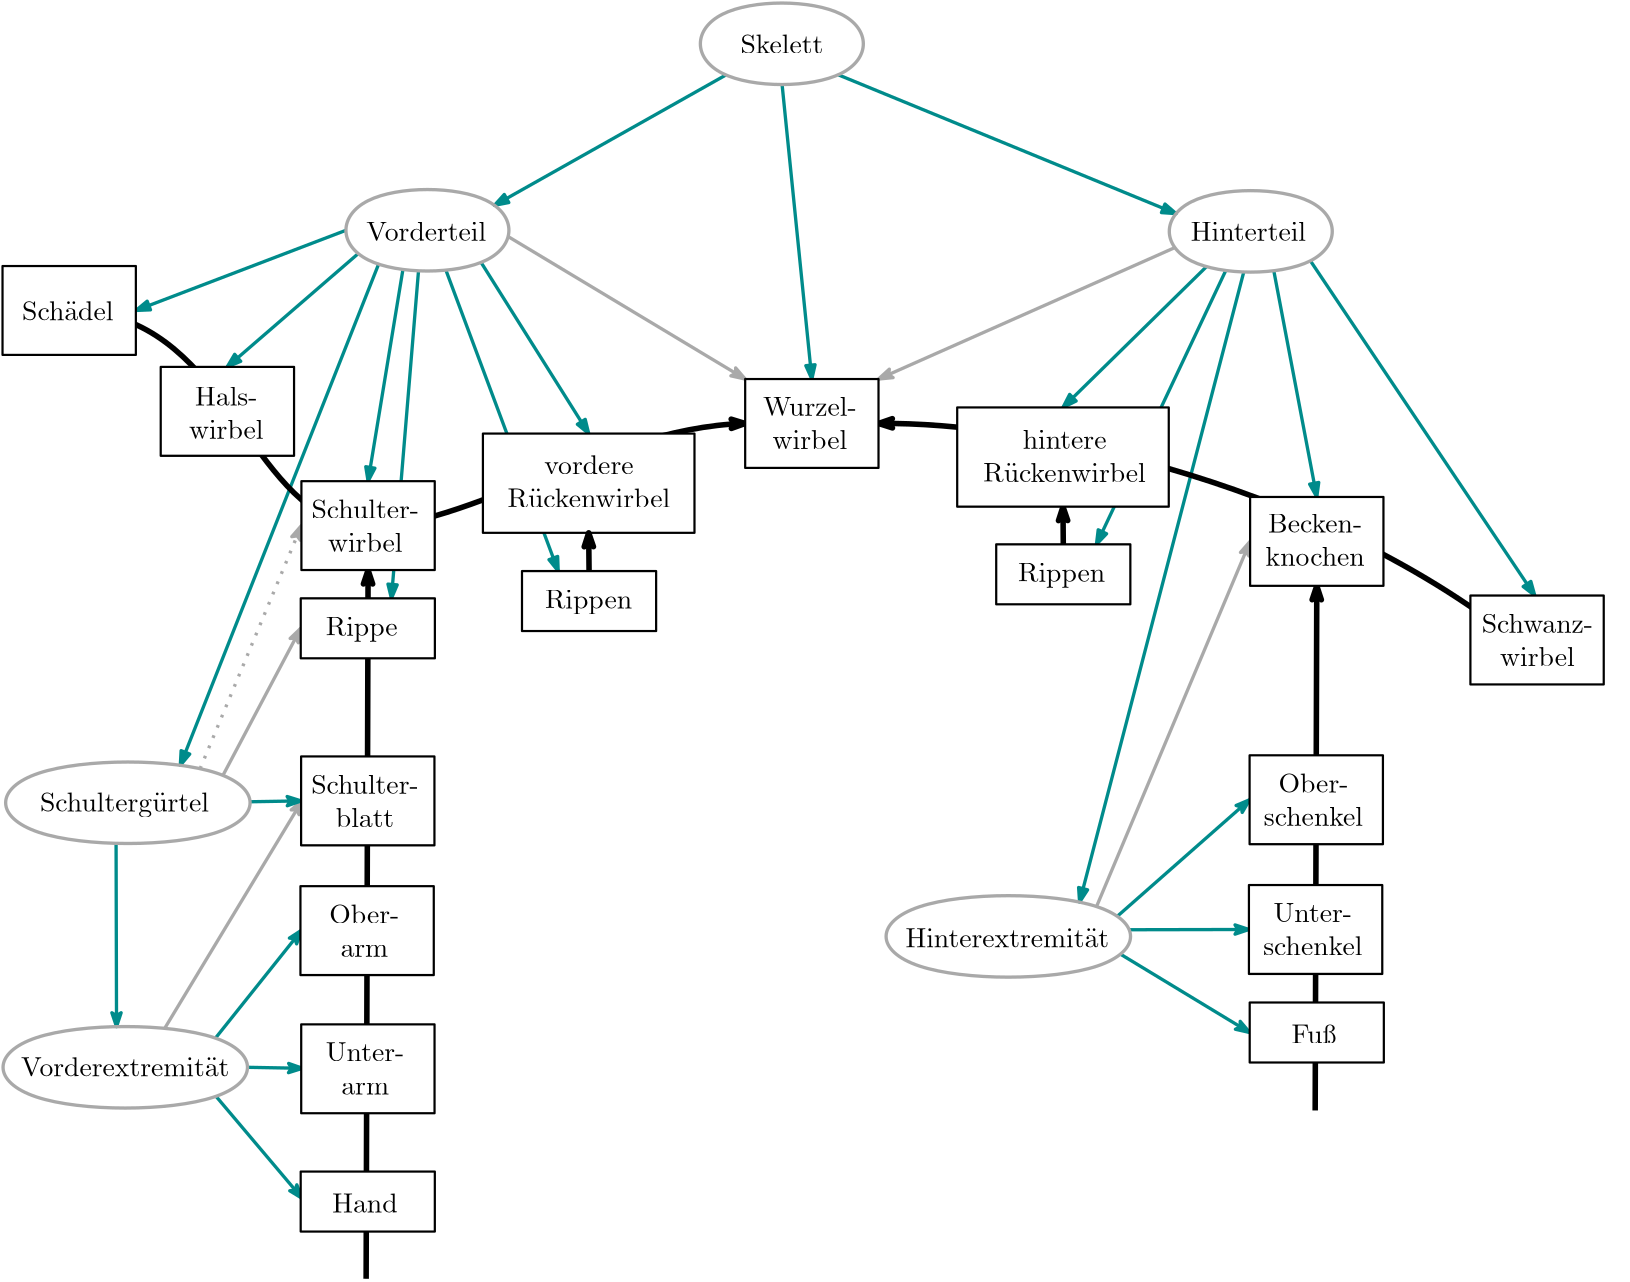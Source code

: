 <?xml version="1.0"?>
<!DOCTYPE ipe SYSTEM "ipe.dtd">
<ipe version="70212" creator="Ipe 7.2.13">
<info created="D:20200512152719" modified="D:20200514163525"/>
<ipestyle name="basic">
<symbol name="arrow/arc(spx)">
<path stroke="sym-stroke" fill="sym-stroke" pen="sym-pen">
0 0 m
-1 0.333 l
-1 -0.333 l
h
</path>
</symbol>
<symbol name="arrow/farc(spx)">
<path stroke="sym-stroke" fill="white" pen="sym-pen">
0 0 m
-1 0.333 l
-1 -0.333 l
h
</path>
</symbol>
<symbol name="arrow/ptarc(spx)">
<path stroke="sym-stroke" fill="sym-stroke" pen="sym-pen">
0 0 m
-1 0.333 l
-0.8 0 l
-1 -0.333 l
h
</path>
</symbol>
<symbol name="arrow/fptarc(spx)">
<path stroke="sym-stroke" fill="white" pen="sym-pen">
0 0 m
-1 0.333 l
-0.8 0 l
-1 -0.333 l
h
</path>
</symbol>
<symbol name="mark/circle(sx)" transformations="translations">
<path fill="sym-stroke">
0.6 0 0 0.6 0 0 e
0.4 0 0 0.4 0 0 e
</path>
</symbol>
<symbol name="mark/disk(sx)" transformations="translations">
<path fill="sym-stroke">
0.6 0 0 0.6 0 0 e
</path>
</symbol>
<symbol name="mark/fdisk(sfx)" transformations="translations">
<group>
<path fill="sym-fill">
0.5 0 0 0.5 0 0 e
</path>
<path fill="sym-stroke" fillrule="eofill">
0.6 0 0 0.6 0 0 e
0.4 0 0 0.4 0 0 e
</path>
</group>
</symbol>
<symbol name="mark/box(sx)" transformations="translations">
<path fill="sym-stroke" fillrule="eofill">
-0.6 -0.6 m
0.6 -0.6 l
0.6 0.6 l
-0.6 0.6 l
h
-0.4 -0.4 m
0.4 -0.4 l
0.4 0.4 l
-0.4 0.4 l
h
</path>
</symbol>
<symbol name="mark/square(sx)" transformations="translations">
<path fill="sym-stroke">
-0.6 -0.6 m
0.6 -0.6 l
0.6 0.6 l
-0.6 0.6 l
h
</path>
</symbol>
<symbol name="mark/fsquare(sfx)" transformations="translations">
<group>
<path fill="sym-fill">
-0.5 -0.5 m
0.5 -0.5 l
0.5 0.5 l
-0.5 0.5 l
h
</path>
<path fill="sym-stroke" fillrule="eofill">
-0.6 -0.6 m
0.6 -0.6 l
0.6 0.6 l
-0.6 0.6 l
h
-0.4 -0.4 m
0.4 -0.4 l
0.4 0.4 l
-0.4 0.4 l
h
</path>
</group>
</symbol>
<symbol name="mark/cross(sx)" transformations="translations">
<group>
<path fill="sym-stroke">
-0.43 -0.57 m
0.57 0.43 l
0.43 0.57 l
-0.57 -0.43 l
h
</path>
<path fill="sym-stroke">
-0.43 0.57 m
0.57 -0.43 l
0.43 -0.57 l
-0.57 0.43 l
h
</path>
</group>
</symbol>
<symbol name="arrow/fnormal(spx)">
<path stroke="sym-stroke" fill="white" pen="sym-pen">
0 0 m
-1 0.333 l
-1 -0.333 l
h
</path>
</symbol>
<symbol name="arrow/pointed(spx)">
<path stroke="sym-stroke" fill="sym-stroke" pen="sym-pen">
0 0 m
-1 0.333 l
-0.8 0 l
-1 -0.333 l
h
</path>
</symbol>
<symbol name="arrow/fpointed(spx)">
<path stroke="sym-stroke" fill="white" pen="sym-pen">
0 0 m
-1 0.333 l
-0.8 0 l
-1 -0.333 l
h
</path>
</symbol>
<symbol name="arrow/linear(spx)">
<path stroke="sym-stroke" pen="sym-pen">
-1 0.333 m
0 0 l
-1 -0.333 l
</path>
</symbol>
<symbol name="arrow/fdouble(spx)">
<path stroke="sym-stroke" fill="white" pen="sym-pen">
0 0 m
-1 0.333 l
-1 -0.333 l
h
-1 0 m
-2 0.333 l
-2 -0.333 l
h
</path>
</symbol>
<symbol name="arrow/double(spx)">
<path stroke="sym-stroke" fill="sym-stroke" pen="sym-pen">
0 0 m
-1 0.333 l
-1 -0.333 l
h
-1 0 m
-2 0.333 l
-2 -0.333 l
h
</path>
</symbol>
<pen name="heavier" value="0.8"/>
<pen name="fat" value="1.2"/>
<pen name="ultrafat" value="2"/>
<symbolsize name="large" value="5"/>
<symbolsize name="small" value="2"/>
<symbolsize name="tiny" value="1.1"/>
<arrowsize name="large" value="10"/>
<arrowsize name="small" value="5"/>
<arrowsize name="tiny" value="3"/>
<color name="red" value="1 0 0"/>
<color name="green" value="0 1 0"/>
<color name="blue" value="0 0 1"/>
<color name="yellow" value="1 1 0"/>
<color name="orange" value="1 0.647 0"/>
<color name="gold" value="1 0.843 0"/>
<color name="purple" value="0.627 0.125 0.941"/>
<color name="gray" value="0.745"/>
<color name="brown" value="0.647 0.165 0.165"/>
<color name="navy" value="0 0 0.502"/>
<color name="pink" value="1 0.753 0.796"/>
<color name="seagreen" value="0.18 0.545 0.341"/>
<color name="turquoise" value="0.251 0.878 0.816"/>
<color name="violet" value="0.933 0.51 0.933"/>
<color name="darkblue" value="0 0 0.545"/>
<color name="darkcyan" value="0 0.545 0.545"/>
<color name="darkgray" value="0.663"/>
<color name="darkgreen" value="0 0.392 0"/>
<color name="darkmagenta" value="0.545 0 0.545"/>
<color name="darkorange" value="1 0.549 0"/>
<color name="darkred" value="0.545 0 0"/>
<color name="lightblue" value="0.678 0.847 0.902"/>
<color name="lightcyan" value="0.878 1 1"/>
<color name="lightgray" value="0.827"/>
<color name="lightgreen" value="0.565 0.933 0.565"/>
<color name="lightyellow" value="1 1 0.878"/>
<dashstyle name="dashed" value="[4] 0"/>
<dashstyle name="dotted" value="[1 3] 0"/>
<dashstyle name="dash dotted" value="[4 2 1 2] 0"/>
<dashstyle name="dash dot dotted" value="[4 2 1 2 1 2] 0"/>
<textsize name="large" value="\large"/>
<textsize name="Large" value="\Large"/>
<textsize name="LARGE" value="\LARGE"/>
<textsize name="huge" value="\huge"/>
<textsize name="Huge" value="\Huge"/>
<textsize name="small" value="\small"/>
<textsize name="footnote" value="\footnotesize"/>
<textsize name="tiny" value="\tiny"/>
<textstyle name="center" begin="\begin{center}" end="\end{center}"/>
<textstyle name="itemize" begin="\begin{itemize}" end="\end{itemize}"/>
<textstyle name="item" begin="\begin{itemize}\item{}" end="\end{itemize}"/>
<gridsize name="4 pts" value="4"/>
<gridsize name="8 pts (~3 mm)" value="8"/>
<gridsize name="16 pts (~6 mm)" value="16"/>
<gridsize name="32 pts (~12 mm)" value="32"/>
<gridsize name="10 pts (~3.5 mm)" value="10"/>
<gridsize name="20 pts (~7 mm)" value="20"/>
<gridsize name="14 pts (~5 mm)" value="14"/>
<gridsize name="28 pts (~10 mm)" value="28"/>
<gridsize name="56 pts (~20 mm)" value="56"/>
<anglesize name="90 deg" value="90"/>
<anglesize name="60 deg" value="60"/>
<anglesize name="45 deg" value="45"/>
<anglesize name="30 deg" value="30"/>
<anglesize name="22.5 deg" value="22.5"/>
<opacity name="10%" value="0.1"/>
<opacity name="30%" value="0.3"/>
<opacity name="50%" value="0.5"/>
<opacity name="75%" value="0.75"/>
<tiling name="falling" angle="-60" step="4" width="1"/>
<tiling name="rising" angle="30" step="4" width="1"/>
</ipestyle>
<page>
<layer name="alpha"/>
<view layers="alpha" active="alpha"/>
<path layer="alpha" stroke="darkcyan" pen="fat" arrow="normal/small">
151.587 718.757 m
139.042 642.548 l
</path>
<path stroke="darkgray" pen="fat" arrow="pointed/small">
86.7897 536.625 m
114.799 589.569 l
</path>
<path stroke="darkgray" dash="dotted" pen="fat" arrow="pointed/small">
78.5757 539.044 m
115.042 626.548 l
</path>
<path stroke="darkcyan" pen="fat" arrow="normal/small">
447.816 718.388 m
401.258 619.808 l
</path>
<path stroke="darkcyan" pen="fat" arrow="normal/small">
167.062 718.513 m
207.476 610.182 l
</path>
<path stroke="darkcyan" pen="fat" arrow="normal/small">
157.198 718.271 m
147.446 600.365 l
</path>
<path stroke="darkcyan" pen="fat" rarrow="normal/small">
184.53 741.849 m
267.855 788.78 l
</path>
<path stroke="darkcyan" pen="fat" arrow="normal/small">
308.289 788.843 m
429.917 738.869 l
</path>
<path matrix="1 0 0 1 0.595957 -48.3563" stroke="darkcyan" pen="fat" rarrow="pointed/small">
114.82 479.536 m
95.0368 479.89 l
</path>
<path matrix="1 0 0 1 0.539311 -25.3755" stroke="darkcyan" pen="fat" arrow="pointed/small">
47.7814 537.539 m
47.944 471.545 l
</path>
<path matrix="1 0 0 1 0.595957 -48.3563" stroke="darkgray" pen="fat" arrow="pointed/small">
65.2239 493.913 m
114.783 575.982 l
</path>
<path matrix="1 0 0 1 0.539311 -25.3755" stroke="darkcyan" pen="fat" rarrow="pointed/small">
114.39 552.819 m
96.0146 552.51 l
</path>
<path stroke="black" pen="ultrafat" rarrow="pointed/small">
139.042 610.548 m
138.342 355.409 l
</path>
<path stroke="black" pen="ultrafat" rarrow="pointed/small">
480.574 604.862 m
480 416 l
</path>
<path stroke="black" fill="white" pen="ultrafat" arrow="pointed/small">
389.314 619.808 m
389.205 633.364 l
</path>
<path stroke="darkcyan" pen="fat" arrow="normal/small">
478.28 721.873 m
559.042 601.374 l
</path>
<path stroke="darkcyan" pen="fat" arrow="normal/small">
465.1 718.297 m
480.574 636.862 l
</path>
<path stroke="darkcyan" pen="fat" arrow="normal/small">
454.288 717.851 m
395.185 491.005 l
</path>
<path stroke="darkcyan" pen="fat" arrow="normal/small">
440.876 719.782 m
389.205 669.09 l
</path>
<path stroke="darkcyan" pen="fat" arrow="normal/small">
288.083 785.333 m
298.796 679.316 l
</path>
<path stroke="darkcyan" pen="fat" arrow="normal/small">
179.718 721.301 m
218.463 659.675 l
</path>
<path stroke="darkcyan" pen="fat" arrow="normal/small">
135.503 724.485 m
88.3196 683.681 l
</path>
<path stroke="darkcyan" pen="fat" arrow="normal/small">
131.073 732.866 m
55.4417 704 l
</path>
<path stroke="darkgray" pen="fat" arrow="pointed/small">
189.487 730.586 m
274.796 679.316 l
</path>
<path stroke="darkcyan" pen="fat" arrow="normal/small">
142.829 720.673 m
71.447 540.265 l
</path>
<path stroke="darkcyan" fill="white" pen="fat" rarrow="pointed/small">
456.148 481.149 m
413.045 481.062 l
</path>
<path stroke="darkcyan" fill="white" pen="fat" rarrow="pointed/small">
456.424 444.067 m
409.887 472.271 l
</path>
<path stroke="darkcyan" fill="white" pen="fat" arrow="pointed/small">
408.754 485.895 m
456.386 527.853 l
</path>
<path stroke="darkgray" pen="fat" arrow="pointed/small">
401.286 489.407 m
456.574 620.862 l
</path>
<path matrix="1 0 0 1 0.595957 -48.3563" stroke="darkcyan" pen="fat" rarrow="pointed/small">
114.749 432.694 m
83.7002 469.451 l
</path>
<path matrix="1 0 0 1 -109.751 -197.724" stroke="black" fill="white" pen="heavier">
224.532 591.727 m
224.532 570.135 l
272.821 570.135 l
272.821 591.727 l
h
</path>
<path matrix="1 0 0 1 0.595957 -48.3563" stroke="darkcyan" pen="fat" rarrow="pointed/small">
114.544 529.279 m
83.5001 490.399 l
</path>
<path stroke="darkgray" pen="fat" arrow="pointed/small">
429.482 726.64 m
322.796 679.316 l
</path>
<path stroke="black" pen="ultrafat" arrow="pointed/small">
560.709 578.443 m
486.901 641.651
377.759 664.029
322.796 663.316 c
</path>
<path stroke="black" pen="ultrafat" arrow="pointed/small">
34.5019 703.678 m
85.6683 702.11
105.298 573.339
221.114 662.066
274.796 663.316 c
</path>
<path matrix="1 0 0 1 -8.55835 0" stroke="black" fill="white" pen="heavier">
16 720 m
16 688 l
64 688 l
64 720 l
h
</path>
<path matrix="1 0 0 1 48.3926 -36.3186" stroke="black" fill="1" pen="heavier">
16 720 m
16 688 l
64 688 l
64 720 l
h
</path>
<path matrix="1 0 0 1 99.0416 -77.4519" stroke="black" fill="1" pen="heavier">
16 720 m
16 688 l
64 688 l
64 720 l
h
</path>
<path matrix="1 0 0 1 519.879 -118.626" stroke="black" fill="1" pen="heavier">
16 720 m
16 688 l
64 688 l
64 720 l
h
</path>
<path matrix="1 0 0 1 440.574 -83.1377" stroke="black" fill="1" pen="heavier">
16 720 m
16 688 l
64 688 l
64 720 l
h
</path>
<path matrix="1 0 0 1 258.796 -40.6836" stroke="black" fill="1" pen="heavier">
16 720 m
16 688 l
64 688 l
64 720 l
h
</path>
<path matrix="1 0 0 1 2.55019 -5.10037" stroke="black" fill="white" pen="heavier">
177.831 664.775 m
177.831 629.049 l
253.995 629.049 l
253.995 664.775 l
h
</path>
<path matrix="1 0 0 1 173.292 4.31489" stroke="black" fill="1" pen="heavier">
177.831 664.775 m
177.831 629.049 l
253.995 629.049 l
253.995 664.775 l
h
</path>
<text matrix="1 0 0 1 -49.5286 44.4666" transformations="translations" pos="64 656" stroke="black" type="label" width="32.932" height="6.918" depth="0" valign="baseline">Sch\&quot;adel</text>
<text matrix="1 0 0 1 -109.96 -19.9453" transformations="translations" pos="224 656" stroke="black" type="minipage" width="48" height="11.924" depth="6.95" valign="top" style="center">Schulter-\\
wirbel</text>
<text matrix="1 0 0 1 -64 20.6872" transformations="translations" pos="128 656" stroke="black" type="minipage" width="48" height="11.924" depth="6.95" valign="top" style="center">Hals-\\
wirbel</text>
<text matrix="1 0 0 1 -125.45 -20.0395" transformations="translations" pos="304 672" stroke="black" type="minipage" width="80" height="11.924" depth="6.95" valign="top" style="center">vordere\\
R\&quot;uckenwirbel</text>
<text matrix="1 0 0 1 45.8021 -10.8494" transformations="translations" pos="304 672" stroke="black" type="minipage" width="80" height="11.924" depth="6.95" valign="top" style="center">hintere\\
R\&quot;uckenwirbel</text>
<text matrix="1 0 0 1 16 -77.126" transformations="translations" pos="512 672" stroke="black" type="minipage" width="64" height="11.924" depth="6.95" valign="top" style="center">Schwanz-\\
wirbel</text>
<text matrix="1 0 0 1 0 -9.0457" transformations="translations" pos="448 640" stroke="black" type="minipage" width="64" height="11.924" depth="6.95" valign="top" style="center">Becken-\\
knochen</text>
<text matrix="1 0 0 1 -101.896 -46.9773" transformations="translations" pos="368 720" stroke="black" type="minipage" width="64" height="11.924" depth="6.95" valign="top" style="center">Wurzel-\\
wirbel</text>
<text matrix="1 0 0 1 17.0683 -12.5625" transformations="translations" pos="256 816" stroke="black" type="label" width="29.888" height="6.918" depth="0" valign="top">Skelett</text>
<text transformations="translations" pos="128 736" stroke="black" type="minipage" width="64" height="5.958" depth="0.96" valign="top" style="center">Vorderteil</text>
<text transformations="translations" pos="416 736" stroke="black" type="minipage" width="80" height="5.958" depth="0.96" valign="top" style="center">Hinterteil</text>
<text matrix="1 0 0 1 -131.504 -78.4481" transformations="translations" pos="464 560" stroke="black" type="label" width="73.392" height="6.808" depth="0" valign="top">Hinterextremit\&quot;at</text>
<text matrix="1 0 0 1 -97.9178 -124.784" transformations="translations" pos="112 560" stroke="black" type="label" width="75.08" height="6.918" depth="0" valign="top">Vorderextremit\&quot;at</text>
<text matrix="1 0 0 1 -139.077 -61.4201" transformations="translations" pos="160 592" stroke="black" type="label" width="60.938" height="6.926" depth="1.93" valign="top">Schulterg\&quot;urtel</text>
<path stroke="darkgray" pen="fat">
256 816
256 784
320 784
320 816 u
</path>
<path matrix="1 0 0 1 -127.594 -67.1339" stroke="darkgray" pen="fat">
256 816
256 784
320 784
320 816 u
</path>
<path matrix="1 0 0 1 168.816 -67.5265" stroke="darkgray" pen="fat">
256 816
256 784
320 784
320 816 u
</path>
<path matrix="1 0 0 1 -44.3673 -112.466" stroke="darkgray" pen="fat">
48 560
48 528
144 528
144 560 u
</path>
<path matrix="1 0 0 1 -43.4353 -17.2256" stroke="darkgray" pen="fat">
48 560
48 528
144 528
144 560 u
</path>
<path matrix="1 0 0 1 273.53 -65.3406" stroke="darkgray" pen="fat">
48 560
48 528
144 528
144 560 u
</path>
<path matrix="1 0 0 1 98.9297 -176.556" stroke="black" fill="1" pen="heavier">
16 720 m
16 688 l
64 688 l
64 720 l
h
</path>
<text matrix="1 0 0 1 -110.072 -119.05" transformations="translations" pos="224 656" stroke="black" type="minipage" width="48" height="11.924" depth="6.95" valign="top" style="center">Schulter-\\
blatt</text>
<path matrix="1 0 0 1 98.6911 -223.26" stroke="black" fill="1" pen="heavier">
16 720 m
16 688 l
64 688 l
64 720 l
h
</path>
<text matrix="1 0 0 1 -110.31 -165.753" transformations="translations" pos="224 656" stroke="black" type="minipage" width="48" height="11.924" depth="6.95" valign="top" style="center">Ober-\\
arm</text>
<path matrix="1 0 0 1 98.9666 -273.003" stroke="black" fill="1" pen="heavier">
16 720 m
16 688 l
64 688 l
64 720 l
h
</path>
<text matrix="1 0 0 1 -110.035 -215.497" transformations="translations" pos="224 656" stroke="black" type="minipage" width="48" height="11.873" depth="6.89" valign="top" style="center">Unter-\\
arm</text>
<text matrix="1 0 0 1 -110.117 -269.794" transformations="translations" pos="224 656" stroke="black" type="minipage" width="48" height="5.958" depth="0.96" valign="top" style="center">Hand</text>
<path matrix="1 0 0 1 -30.0824 18.4545" stroke="black" fill="1" pen="heavier">
224.532 591.727 m
224.532 570.135 l
272.821 570.135 l
272.821 591.727 l
h
</path>
<text matrix="1 0 0 1 -24.9786 18.0619" transformations="translations" pos="227.673 585.446" stroke="black" type="label" width="31.41" height="6.815" depth="1.93" valign="top">Rippen</text>
<path matrix="1 0 0 1 140.637 28.0808" stroke="black" fill="1" pen="heavier">
224.532 591.727 m
224.532 570.135 l
272.821 570.135 l
272.821 591.727 l
h
</path>
<text matrix="1 0 0 1 145.348 27.6882" transformations="translations" pos="227.673 585.446" stroke="black" type="label" width="31.41" height="6.815" depth="1.93" valign="top">Rippen</text>
<path matrix="1 0 0 1 -109.733 8.638" stroke="black" fill="1" pen="heavier">
224.532 591.727 m
224.532 570.135 l
272.821 570.135 l
272.821 591.727 l
h
</path>
<text matrix="1 0 0 1 -103.844 8.24541" transformations="translations" pos="227.673 585.446" stroke="black" type="label" width="25.875" height="6.815" depth="1.93" valign="top">Rippe</text>
<path stroke="black" fill="white" pen="ultrafat" arrow="pointed/small">
218.594 610.181 m
218.463 623.949 l
</path>
<path matrix="1 0 0 1 231.892 -136.864" stroke="black" fill="white" pen="heavier">
224.532 591.727 m
224.532 570.135 l
272.821 570.135 l
272.821 591.727 l
h
</path>
<path matrix="1 0 0 1 440.386 -176.147" stroke="black" fill="1" pen="heavier">
16 720 m
16 688 l
64 688 l
64 720 l
h
</path>
<text matrix="1 0 0 1 231.385 -118.64" transformations="translations" pos="224 656" stroke="black" type="minipage" width="48" height="11.924" depth="6.95" valign="top" style="center">Ober-\\
schenkel</text>
<path matrix="1 0 0 1 440.148 -222.851" stroke="black" fill="1" pen="heavier">
16 720 m
16 688 l
64 688 l
64 720 l
h
</path>
<text matrix="1 0 0 1 231.146 -165.344" transformations="translations" pos="224 656" stroke="black" type="minipage" width="48" height="11.873" depth="6.89" valign="top" style="center">Unter-\\
schenkel</text>
<text matrix="1 0 0 1 231.526 -208.935" transformations="translations" pos="224 656" stroke="black" type="minipage" width="48" height="5.958" depth="0.96" valign="top" style="center">Fu\ss</text>
</page>
</ipe>
